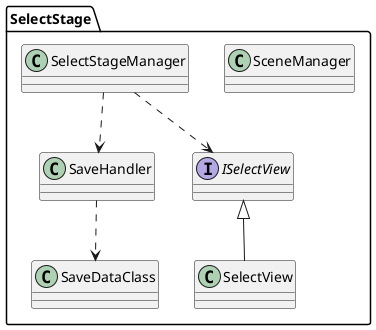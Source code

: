 ﻿@startuml
'https://plantuml.com/class-diagram

namespace SelectStage{
    class SaveDataClass
    class SaveHandler
    
    class SelectView
    interface ISelectView
    
    class SceneManager
    
    class SelectStageManager
    
    ISelectView <|-- SelectView
    SaveHandler ..> SaveDataClass
    
    SelectStageManager ..> ISelectView
    SelectStageManager ..> SaveHandler
    
}

@enduml
